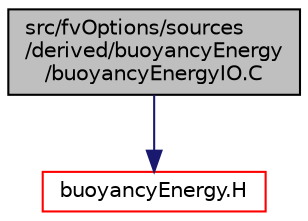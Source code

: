 digraph "src/fvOptions/sources/derived/buoyancyEnergy/buoyancyEnergyIO.C"
{
  bgcolor="transparent";
  edge [fontname="Helvetica",fontsize="10",labelfontname="Helvetica",labelfontsize="10"];
  node [fontname="Helvetica",fontsize="10",shape=record];
  Node1 [label="src/fvOptions/sources\l/derived/buoyancyEnergy\l/buoyancyEnergyIO.C",height=0.2,width=0.4,color="black", fillcolor="grey75", style="filled", fontcolor="black"];
  Node1 -> Node2 [color="midnightblue",fontsize="10",style="solid",fontname="Helvetica"];
  Node2 [label="buoyancyEnergy.H",height=0.2,width=0.4,color="red",URL="$a06579.html"];
}
